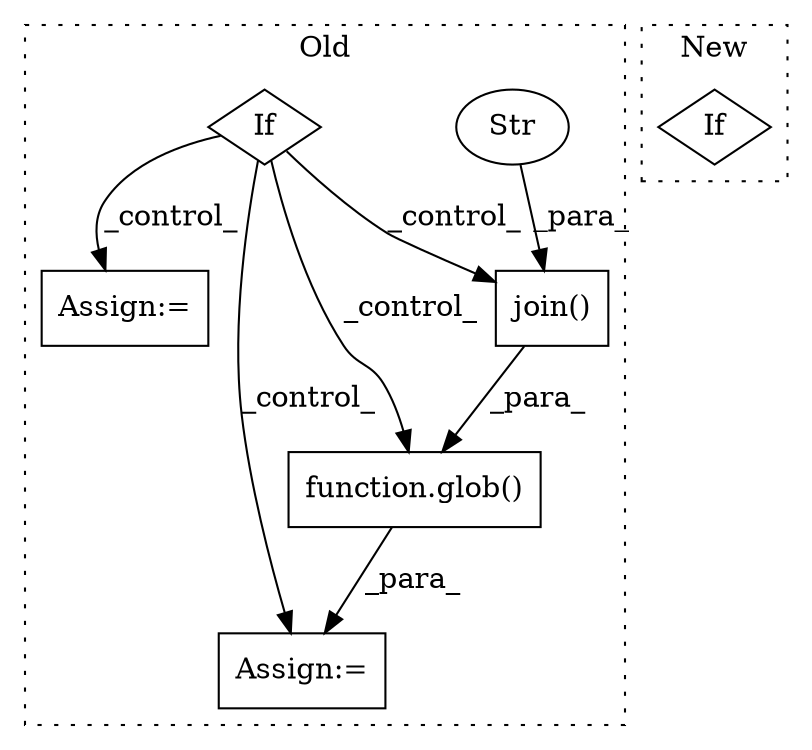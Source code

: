digraph G {
subgraph cluster0 {
1 [label="function.glob()" a="75" s="5243,5285" l="5,1" shape="box"];
3 [label="join()" a="75" s="5248,5284" l="13,1" shape="box"];
4 [label="Str" a="66" s="5281" l="3" shape="ellipse"];
5 [label="If" a="96" s="5094" l="3" shape="diamond"];
6 [label="Assign:=" a="68" s="5398" l="3" shape="box"];
7 [label="Assign:=" a="68" s="5240" l="3" shape="box"];
label = "Old";
style="dotted";
}
subgraph cluster1 {
2 [label="If" a="96" s="5092" l="3" shape="diamond"];
label = "New";
style="dotted";
}
1 -> 7 [label="_para_"];
3 -> 1 [label="_para_"];
4 -> 3 [label="_para_"];
5 -> 1 [label="_control_"];
5 -> 3 [label="_control_"];
5 -> 7 [label="_control_"];
5 -> 6 [label="_control_"];
}